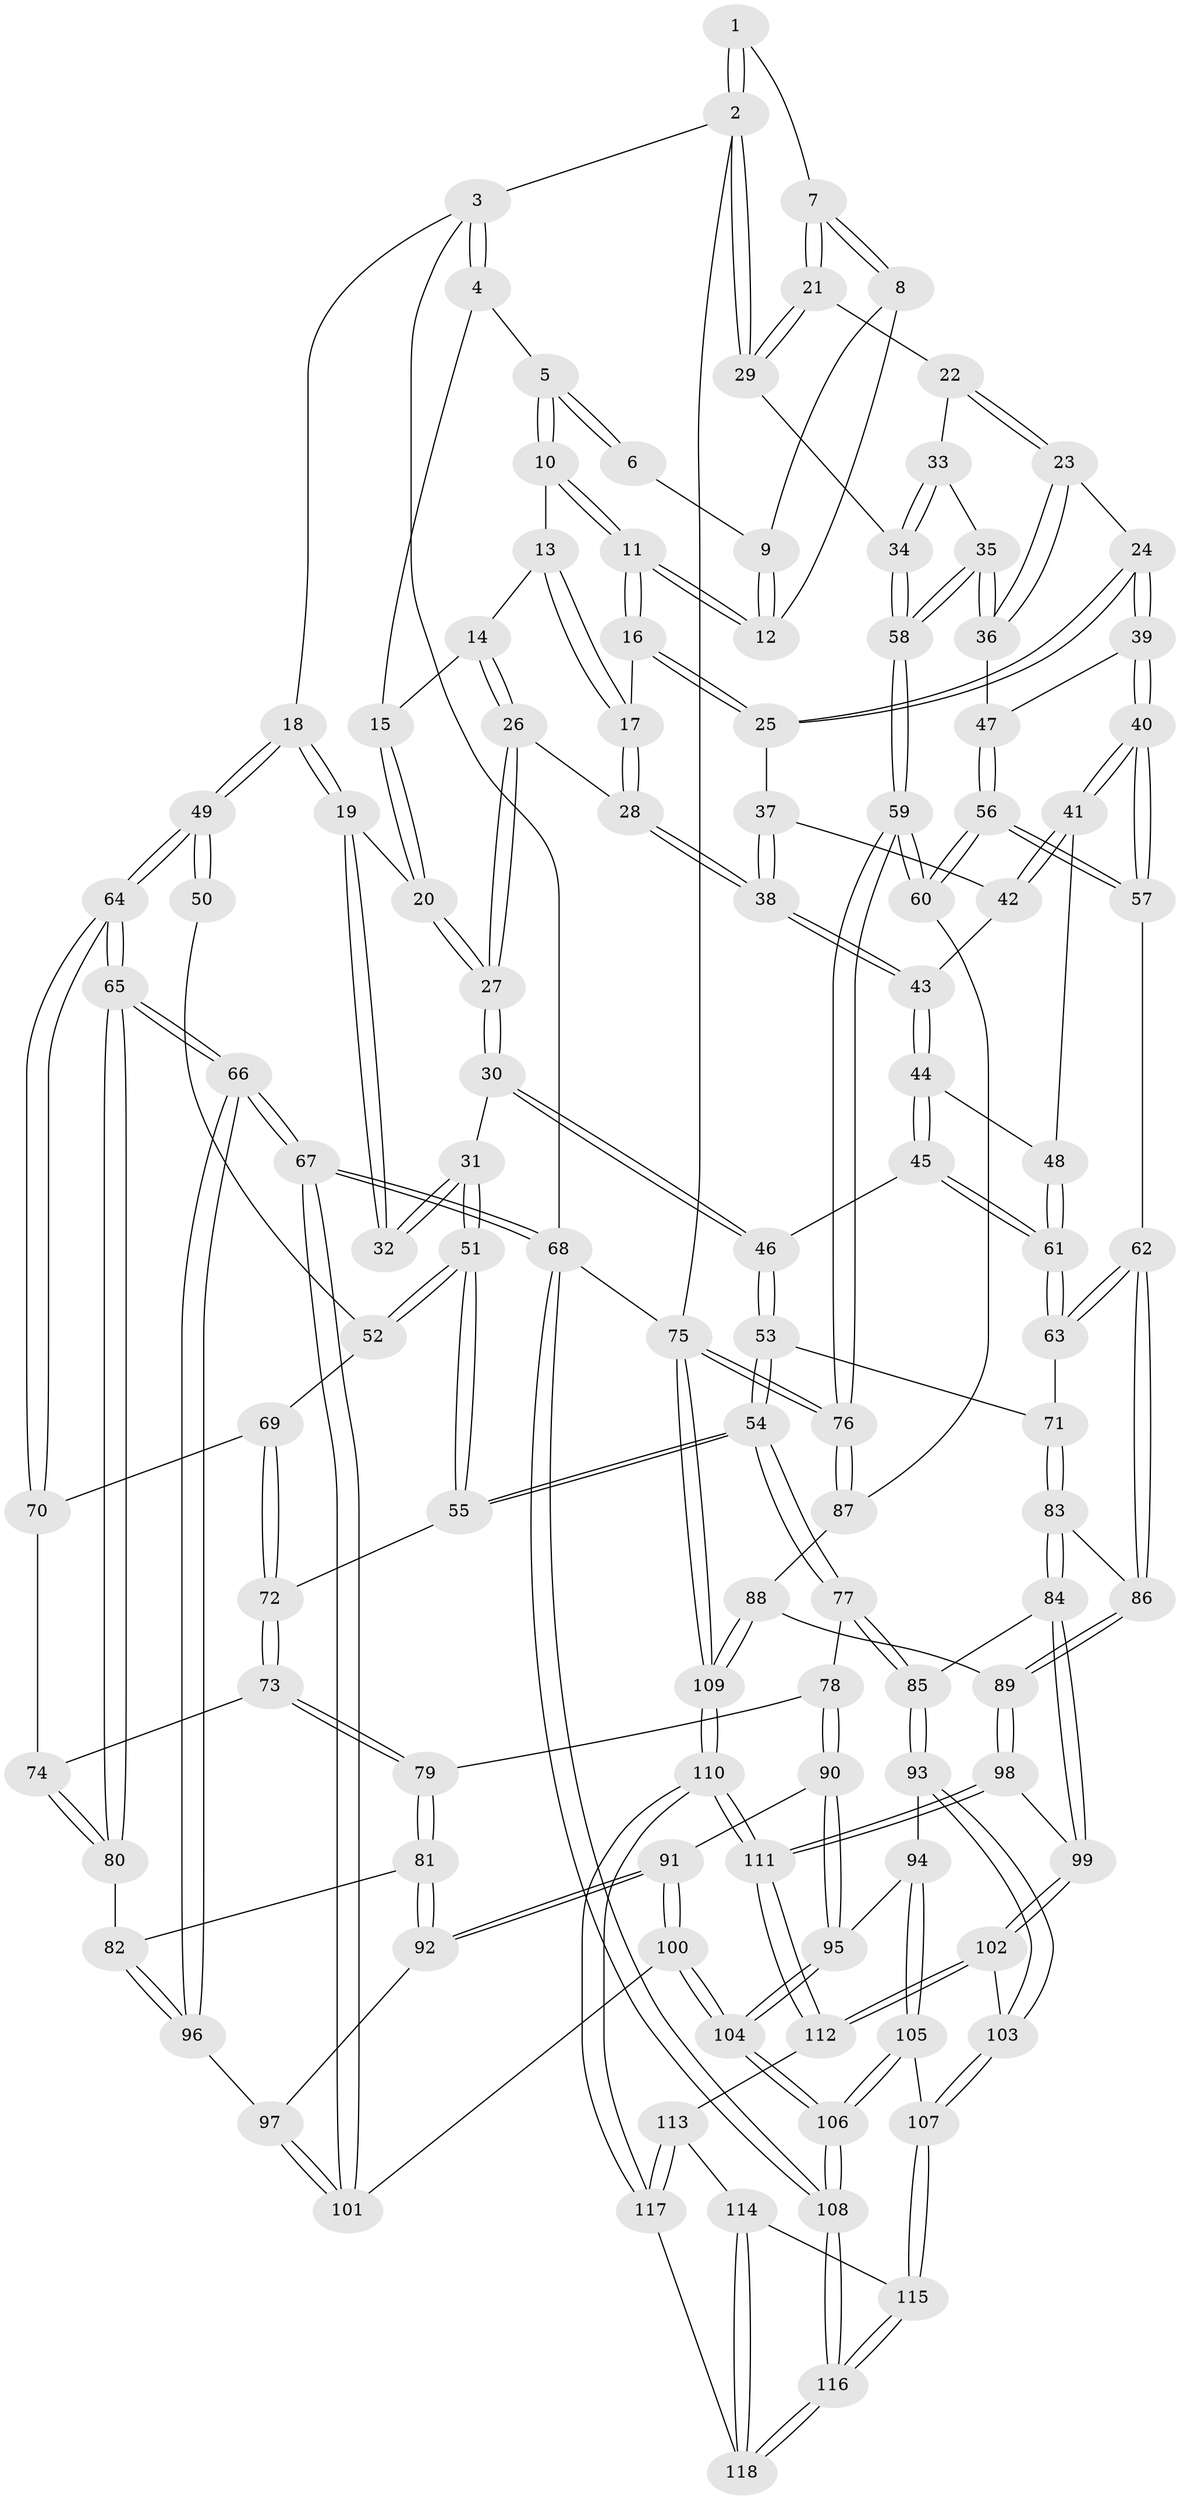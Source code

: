 // Generated by graph-tools (version 1.1) at 2025/27/03/09/25 03:27:06]
// undirected, 118 vertices, 292 edges
graph export_dot {
graph [start="1"]
  node [color=gray90,style=filled];
  1 [pos="+0.9594063724117985+0"];
  2 [pos="+1+0"];
  3 [pos="+0+0"];
  4 [pos="+0.40922598886047035+0"];
  5 [pos="+0.5342081175448363+0"];
  6 [pos="+0.8181969574217384+0"];
  7 [pos="+0.8575044984029392+0.19198649424715833"];
  8 [pos="+0.824293810857228+0.17209597512441752"];
  9 [pos="+0.7928252003475914+0.047675386770017696"];
  10 [pos="+0.5504132596299542+0.01599815063417712"];
  11 [pos="+0.6844869644420268+0.1842704205930541"];
  12 [pos="+0.7102323763223756+0.17484886169885305"];
  13 [pos="+0.5162520956197606+0.12413271909972172"];
  14 [pos="+0.4352747385579414+0.20933280566049145"];
  15 [pos="+0.3562798598613829+0.18309985116619687"];
  16 [pos="+0.680189919634826+0.2470055296400569"];
  17 [pos="+0.5609622762394144+0.3006353065058262"];
  18 [pos="+0+0"];
  19 [pos="+0.22531328650347415+0.20604147797578018"];
  20 [pos="+0.3103123144424244+0.210149878325064"];
  21 [pos="+0.8694758632073321+0.20590925606629348"];
  22 [pos="+0.871281514291697+0.24452639335477094"];
  23 [pos="+0.8478795805083501+0.32234632188285955"];
  24 [pos="+0.8042030444721097+0.3298926962204048"];
  25 [pos="+0.7326530344603965+0.30398322806763967"];
  26 [pos="+0.44079483453550233+0.31993711828453686"];
  27 [pos="+0.40169637844715544+0.34426599011753717"];
  28 [pos="+0.5446260129804815+0.3239983730283343"];
  29 [pos="+1+0"];
  30 [pos="+0.39257973047326583+0.3569981788332234"];
  31 [pos="+0.3076681474640406+0.38811627452927033"];
  32 [pos="+0.3039978305872983+0.38568315211342247"];
  33 [pos="+0.9567366893829902+0.24565984651297046"];
  34 [pos="+1+0.049873966342681035"];
  35 [pos="+1+0.3877294325387374"];
  36 [pos="+0.8995348467385105+0.36952706231760624"];
  37 [pos="+0.6902665692480214+0.35609507229774473"];
  38 [pos="+0.547352160293871+0.3302999145357626"];
  39 [pos="+0.7572168729868127+0.4327929413308602"];
  40 [pos="+0.7273560900909811+0.4853708657079272"];
  41 [pos="+0.6713426389649909+0.466169755938254"];
  42 [pos="+0.6897411025461192+0.35701246585586693"];
  43 [pos="+0.5702887884449633+0.396159497151342"];
  44 [pos="+0.5722280981634478+0.4088889132652002"];
  45 [pos="+0.49900937099570347+0.48192647612035205"];
  46 [pos="+0.4619341027928012+0.4987610808302808"];
  47 [pos="+0.8757889194096142+0.46013832198430626"];
  48 [pos="+0.6481471260195507+0.46711959249256657"];
  49 [pos="+0+0.19514881469551068"];
  50 [pos="+0.12035327055527975+0.36792589757309546"];
  51 [pos="+0.281988709841236+0.5179098432489958"];
  52 [pos="+0.21459570982939277+0.5109235520464427"];
  53 [pos="+0.4270012749099693+0.577460127935886"];
  54 [pos="+0.3551212664492729+0.6026772877042783"];
  55 [pos="+0.31547960844440526+0.5661029991041151"];
  56 [pos="+0.8493522869504665+0.6073388519516416"];
  57 [pos="+0.8007855942161147+0.5984094045219585"];
  58 [pos="+1+0.421624653806203"];
  59 [pos="+1+0.6647234814184795"];
  60 [pos="+0.9114885001832541+0.6492866510444322"];
  61 [pos="+0.6029080943091608+0.5432704045070414"];
  62 [pos="+0.7260469784052724+0.6363407911654574"];
  63 [pos="+0.5984770158152773+0.5939146126335836"];
  64 [pos="+0+0.47822539369771"];
  65 [pos="+0+0.5230375791955507"];
  66 [pos="+0+0.7158933139175285"];
  67 [pos="+0+1"];
  68 [pos="+0+1"];
  69 [pos="+0.1773349869873116+0.5302443902744102"];
  70 [pos="+0.11579381991464915+0.5294120431385853"];
  71 [pos="+0.5314479578744306+0.6337503265307609"];
  72 [pos="+0.1624451749596032+0.6318202489566808"];
  73 [pos="+0.1522284060791856+0.6460837185394205"];
  74 [pos="+0.15052241455209053+0.6451716052161104"];
  75 [pos="+1+1"];
  76 [pos="+1+1"];
  77 [pos="+0.34649251900966827+0.6364474054636529"];
  78 [pos="+0.2760575875593726+0.6837742313539258"];
  79 [pos="+0.16006668619405798+0.6729032935460523"];
  80 [pos="+0+0.5427224143849172"];
  81 [pos="+0.13600018437033898+0.7342872831233566"];
  82 [pos="+0.11358658206114451+0.7277047660800576"];
  83 [pos="+0.5488495784404813+0.730152265672646"];
  84 [pos="+0.5421116412777576+0.7514233079730536"];
  85 [pos="+0.3854739024858508+0.7443598442164635"];
  86 [pos="+0.6937724127304338+0.6972310427916286"];
  87 [pos="+0.8079010611322842+0.838930447114226"];
  88 [pos="+0.7596448796929167+0.8527027615762423"];
  89 [pos="+0.7111788863292965+0.8386254621545662"];
  90 [pos="+0.23101346043651277+0.7978336227952162"];
  91 [pos="+0.15136639200941154+0.7646708788303577"];
  92 [pos="+0.14043572196777454+0.7501040608630136"];
  93 [pos="+0.37318047676372845+0.7889246131898594"];
  94 [pos="+0.2531979659378773+0.8305218850729228"];
  95 [pos="+0.2501664078393057+0.8294454119150731"];
  96 [pos="+0+0.7606239517748671"];
  97 [pos="+0.054823020935530174+0.7986537427331518"];
  98 [pos="+0.6332161616053146+0.8619258514936977"];
  99 [pos="+0.5422690876577426+0.7521075371640366"];
  100 [pos="+0.10703406638977349+0.8716681974961393"];
  101 [pos="+0.08137064630433986+0.8789740825475743"];
  102 [pos="+0.4459317391869358+0.8858424950936787"];
  103 [pos="+0.4211938563509928+0.8784857432181262"];
  104 [pos="+0.18065982075720516+0.8985430676466047"];
  105 [pos="+0.3062914206236667+0.919907096373344"];
  106 [pos="+0.20423835084390632+1"];
  107 [pos="+0.36015484073891757+0.919737931786501"];
  108 [pos="+0.1570889408513526+1"];
  109 [pos="+0.7540206132483398+1"];
  110 [pos="+0.6273473809454683+1"];
  111 [pos="+0.6005793667525318+0.9198631751417313"];
  112 [pos="+0.4569855476891641+0.8976202876095651"];
  113 [pos="+0.4569783183320949+0.923615864205262"];
  114 [pos="+0.43741774803325456+0.9686710297688559"];
  115 [pos="+0.3739356339866906+0.9877120966368707"];
  116 [pos="+0.3332773272828986+1"];
  117 [pos="+0.6157546582983755+1"];
  118 [pos="+0.4431920654843601+1"];
  1 -- 2;
  1 -- 2;
  1 -- 7;
  2 -- 3;
  2 -- 29;
  2 -- 29;
  2 -- 75;
  3 -- 4;
  3 -- 4;
  3 -- 18;
  3 -- 68;
  4 -- 5;
  4 -- 15;
  5 -- 6;
  5 -- 6;
  5 -- 10;
  5 -- 10;
  6 -- 9;
  7 -- 8;
  7 -- 8;
  7 -- 21;
  7 -- 21;
  8 -- 9;
  8 -- 12;
  9 -- 12;
  9 -- 12;
  10 -- 11;
  10 -- 11;
  10 -- 13;
  11 -- 12;
  11 -- 12;
  11 -- 16;
  11 -- 16;
  13 -- 14;
  13 -- 17;
  13 -- 17;
  14 -- 15;
  14 -- 26;
  14 -- 26;
  15 -- 20;
  15 -- 20;
  16 -- 17;
  16 -- 25;
  16 -- 25;
  17 -- 28;
  17 -- 28;
  18 -- 19;
  18 -- 19;
  18 -- 49;
  18 -- 49;
  19 -- 20;
  19 -- 32;
  19 -- 32;
  20 -- 27;
  20 -- 27;
  21 -- 22;
  21 -- 29;
  21 -- 29;
  22 -- 23;
  22 -- 23;
  22 -- 33;
  23 -- 24;
  23 -- 36;
  23 -- 36;
  24 -- 25;
  24 -- 25;
  24 -- 39;
  24 -- 39;
  25 -- 37;
  26 -- 27;
  26 -- 27;
  26 -- 28;
  27 -- 30;
  27 -- 30;
  28 -- 38;
  28 -- 38;
  29 -- 34;
  30 -- 31;
  30 -- 46;
  30 -- 46;
  31 -- 32;
  31 -- 32;
  31 -- 51;
  31 -- 51;
  33 -- 34;
  33 -- 34;
  33 -- 35;
  34 -- 58;
  34 -- 58;
  35 -- 36;
  35 -- 36;
  35 -- 58;
  35 -- 58;
  36 -- 47;
  37 -- 38;
  37 -- 38;
  37 -- 42;
  38 -- 43;
  38 -- 43;
  39 -- 40;
  39 -- 40;
  39 -- 47;
  40 -- 41;
  40 -- 41;
  40 -- 57;
  40 -- 57;
  41 -- 42;
  41 -- 42;
  41 -- 48;
  42 -- 43;
  43 -- 44;
  43 -- 44;
  44 -- 45;
  44 -- 45;
  44 -- 48;
  45 -- 46;
  45 -- 61;
  45 -- 61;
  46 -- 53;
  46 -- 53;
  47 -- 56;
  47 -- 56;
  48 -- 61;
  48 -- 61;
  49 -- 50;
  49 -- 50;
  49 -- 64;
  49 -- 64;
  50 -- 52;
  51 -- 52;
  51 -- 52;
  51 -- 55;
  51 -- 55;
  52 -- 69;
  53 -- 54;
  53 -- 54;
  53 -- 71;
  54 -- 55;
  54 -- 55;
  54 -- 77;
  54 -- 77;
  55 -- 72;
  56 -- 57;
  56 -- 57;
  56 -- 60;
  56 -- 60;
  57 -- 62;
  58 -- 59;
  58 -- 59;
  59 -- 60;
  59 -- 60;
  59 -- 76;
  59 -- 76;
  60 -- 87;
  61 -- 63;
  61 -- 63;
  62 -- 63;
  62 -- 63;
  62 -- 86;
  62 -- 86;
  63 -- 71;
  64 -- 65;
  64 -- 65;
  64 -- 70;
  64 -- 70;
  65 -- 66;
  65 -- 66;
  65 -- 80;
  65 -- 80;
  66 -- 67;
  66 -- 67;
  66 -- 96;
  66 -- 96;
  67 -- 68;
  67 -- 68;
  67 -- 101;
  67 -- 101;
  68 -- 108;
  68 -- 108;
  68 -- 75;
  69 -- 70;
  69 -- 72;
  69 -- 72;
  70 -- 74;
  71 -- 83;
  71 -- 83;
  72 -- 73;
  72 -- 73;
  73 -- 74;
  73 -- 79;
  73 -- 79;
  74 -- 80;
  74 -- 80;
  75 -- 76;
  75 -- 76;
  75 -- 109;
  75 -- 109;
  76 -- 87;
  76 -- 87;
  77 -- 78;
  77 -- 85;
  77 -- 85;
  78 -- 79;
  78 -- 90;
  78 -- 90;
  79 -- 81;
  79 -- 81;
  80 -- 82;
  81 -- 82;
  81 -- 92;
  81 -- 92;
  82 -- 96;
  82 -- 96;
  83 -- 84;
  83 -- 84;
  83 -- 86;
  84 -- 85;
  84 -- 99;
  84 -- 99;
  85 -- 93;
  85 -- 93;
  86 -- 89;
  86 -- 89;
  87 -- 88;
  88 -- 89;
  88 -- 109;
  88 -- 109;
  89 -- 98;
  89 -- 98;
  90 -- 91;
  90 -- 95;
  90 -- 95;
  91 -- 92;
  91 -- 92;
  91 -- 100;
  91 -- 100;
  92 -- 97;
  93 -- 94;
  93 -- 103;
  93 -- 103;
  94 -- 95;
  94 -- 105;
  94 -- 105;
  95 -- 104;
  95 -- 104;
  96 -- 97;
  97 -- 101;
  97 -- 101;
  98 -- 99;
  98 -- 111;
  98 -- 111;
  99 -- 102;
  99 -- 102;
  100 -- 101;
  100 -- 104;
  100 -- 104;
  102 -- 103;
  102 -- 112;
  102 -- 112;
  103 -- 107;
  103 -- 107;
  104 -- 106;
  104 -- 106;
  105 -- 106;
  105 -- 106;
  105 -- 107;
  106 -- 108;
  106 -- 108;
  107 -- 115;
  107 -- 115;
  108 -- 116;
  108 -- 116;
  109 -- 110;
  109 -- 110;
  110 -- 111;
  110 -- 111;
  110 -- 117;
  110 -- 117;
  111 -- 112;
  111 -- 112;
  112 -- 113;
  113 -- 114;
  113 -- 117;
  113 -- 117;
  114 -- 115;
  114 -- 118;
  114 -- 118;
  115 -- 116;
  115 -- 116;
  116 -- 118;
  116 -- 118;
  117 -- 118;
}

